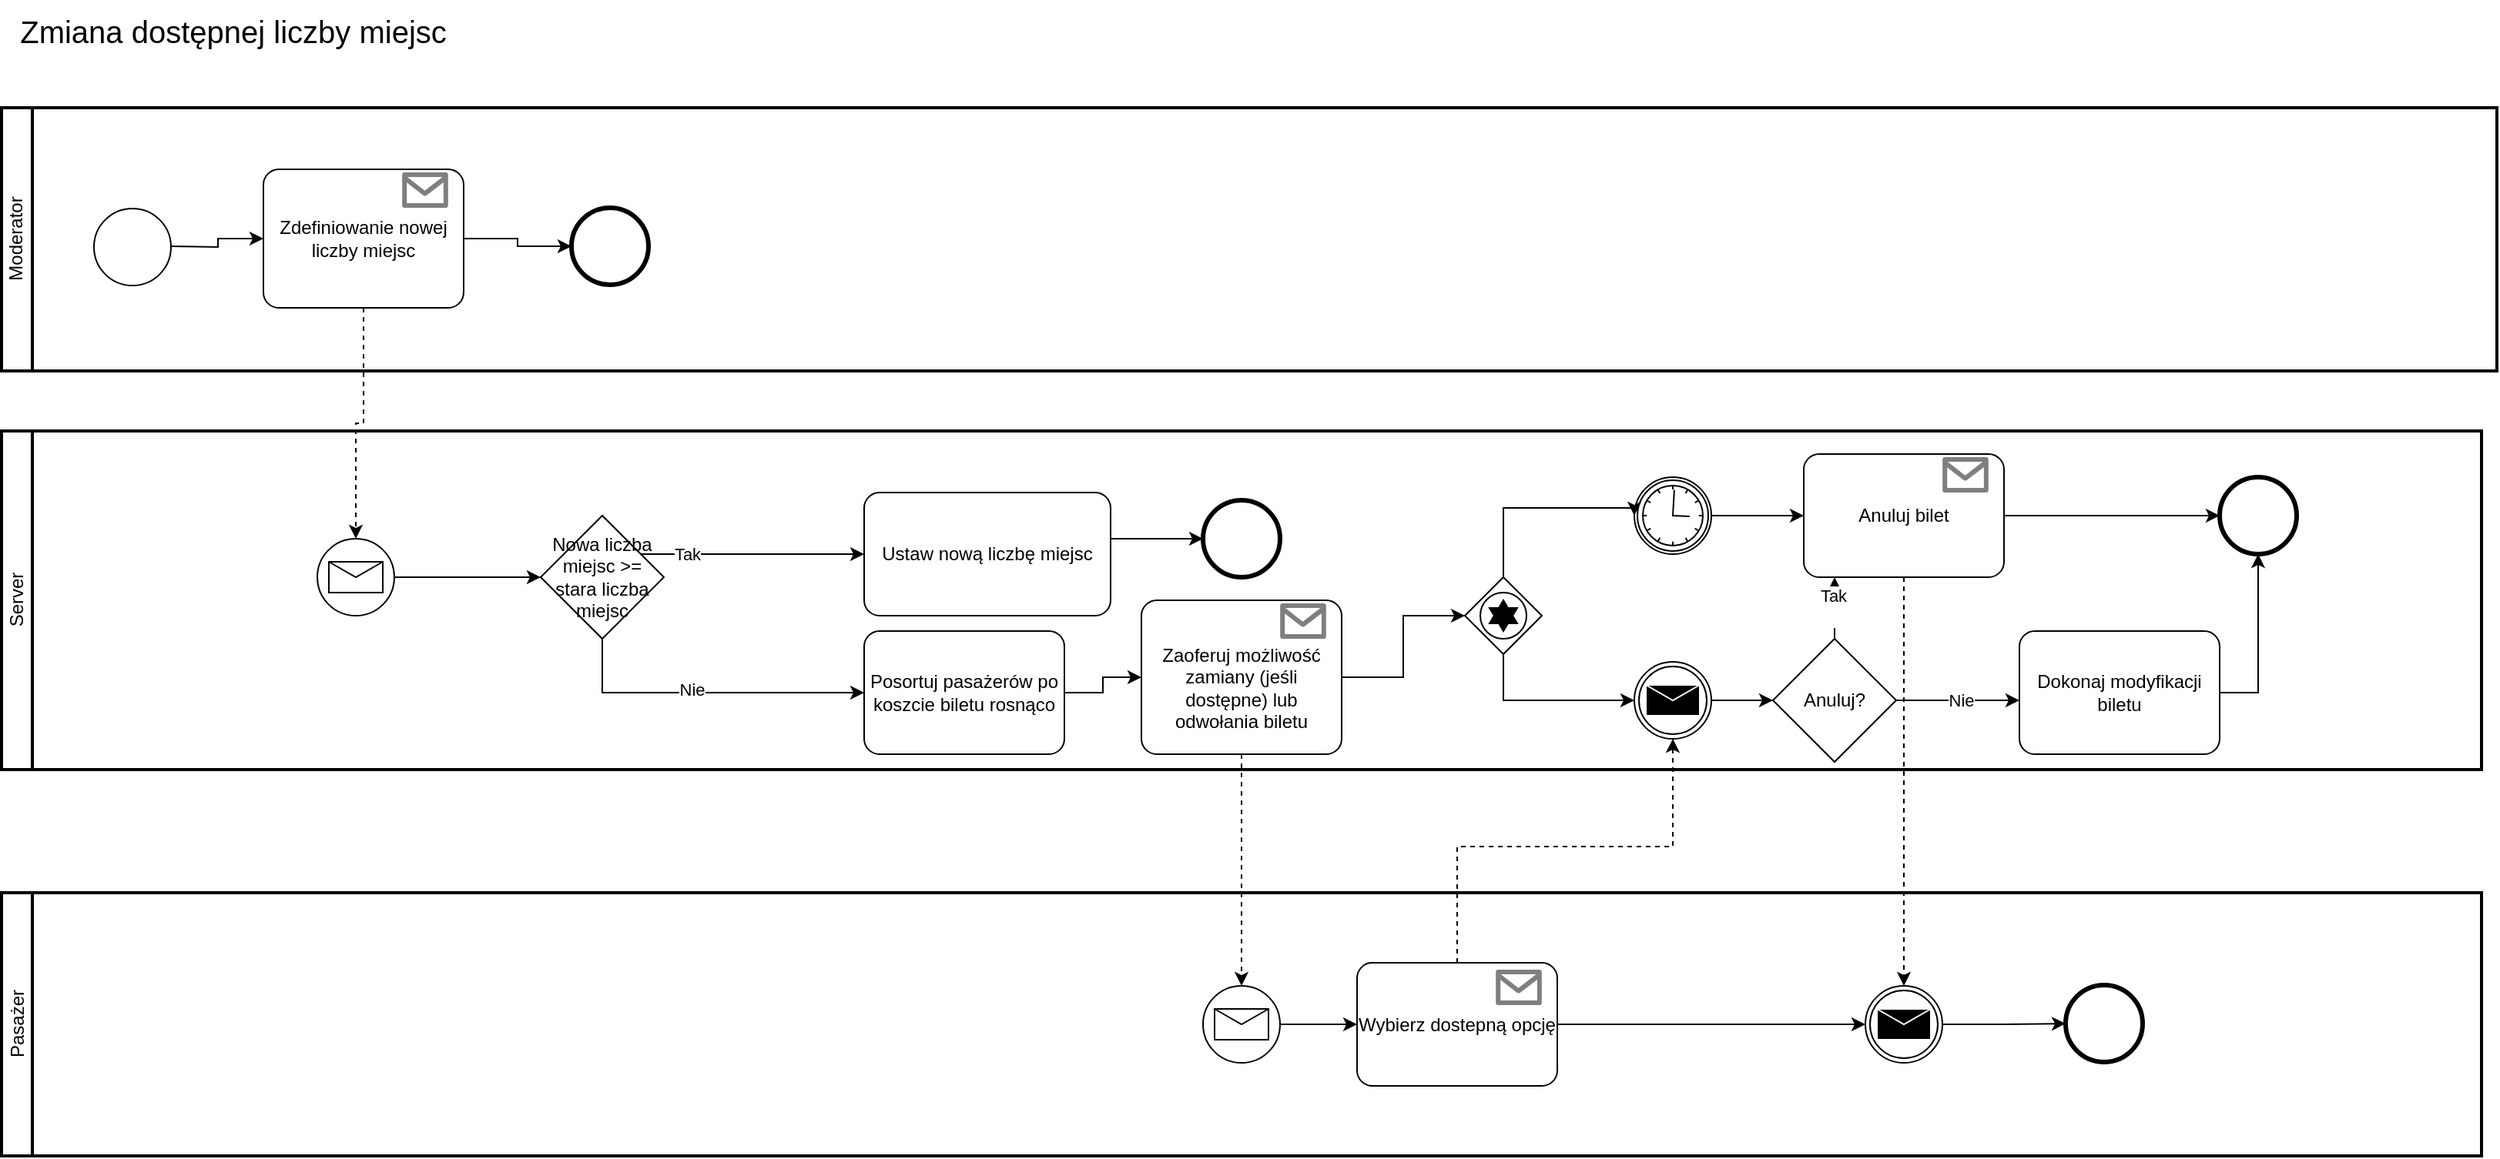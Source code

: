 <mxfile version="24.1.0" type="device">
  <diagram name="Page-1" id="2a216829-ef6e-dabb-86c1-c78162f3ba2b">
    <mxGraphModel dx="2231" dy="1219" grid="1" gridSize="10" guides="1" tooltips="1" connect="1" arrows="1" fold="1" page="1" pageScale="1" pageWidth="850" pageHeight="1100" background="none" math="0" shadow="0">
      <root>
        <mxCell id="0" />
        <mxCell id="1" parent="0" />
        <mxCell id="paOFy_psLyj11XpTuuCn-1" value="Moderator" style="swimlane;html=1;startSize=20;fontStyle=0;collapsible=0;horizontal=0;swimlaneLine=1;swimlaneFillColor=#ffffff;strokeWidth=2;" parent="1" vertex="1">
          <mxGeometry x="70" y="1000" width="1620" height="171" as="geometry" />
        </mxCell>
        <mxCell id="paOFy_psLyj11XpTuuCn-3" value="Zdefiniowanie nowej liczby miejsc" style="points=[[0.25,0,0],[0.5,0,0],[0.75,0,0],[1,0.25,0],[1,0.5,0],[1,0.75,0],[0.75,1,0],[0.5,1,0],[0.25,1,0],[0,0.75,0],[0,0.5,0],[0,0.25,0]];shape=mxgraph.bpmn.task;whiteSpace=wrap;rectStyle=rounded;size=10;taskMarker=abstract;fontSize=12;" parent="paOFy_psLyj11XpTuuCn-1" vertex="1">
          <mxGeometry x="170" y="40" width="130" height="90" as="geometry" />
        </mxCell>
        <mxCell id="paOFy_psLyj11XpTuuCn-6" style="edgeStyle=orthogonalEdgeStyle;rounded=0;orthogonalLoop=1;jettySize=auto;html=1;entryX=0;entryY=0.5;entryDx=0;entryDy=0;entryPerimeter=0;" parent="paOFy_psLyj11XpTuuCn-1" target="paOFy_psLyj11XpTuuCn-3" edge="1">
          <mxGeometry relative="1" as="geometry">
            <mxPoint x="110" y="90" as="sourcePoint" />
          </mxGeometry>
        </mxCell>
        <mxCell id="paOFy_psLyj11XpTuuCn-74" value="" style="points=[[0.145,0.145,0],[0.5,0,0],[0.855,0.145,0],[1,0.5,0],[0.855,0.855,0],[0.5,1,0],[0.145,0.855,0],[0,0.5,0]];shape=mxgraph.bpmn.event;html=1;verticalLabelPosition=bottom;labelBackgroundColor=#ffffff;verticalAlign=top;align=center;perimeter=ellipsePerimeter;outlineConnect=0;aspect=fixed;outline=standard;symbol=general;" parent="paOFy_psLyj11XpTuuCn-1" vertex="1">
          <mxGeometry x="60" y="65.5" width="50" height="50" as="geometry" />
        </mxCell>
        <mxCell id="paOFy_psLyj11XpTuuCn-130" value="" style="points=[[0.145,0.145,0],[0.5,0,0],[0.855,0.145,0],[1,0.5,0],[0.855,0.855,0],[0.5,1,0],[0.145,0.855,0],[0,0.5,0]];shape=mxgraph.bpmn.event;html=1;verticalLabelPosition=bottom;labelBackgroundColor=#ffffff;verticalAlign=top;align=center;perimeter=ellipsePerimeter;outlineConnect=0;aspect=fixed;outline=end;symbol=terminate2;" parent="paOFy_psLyj11XpTuuCn-1" vertex="1">
          <mxGeometry x="370" y="65" width="50" height="50" as="geometry" />
        </mxCell>
        <mxCell id="paOFy_psLyj11XpTuuCn-131" style="edgeStyle=orthogonalEdgeStyle;rounded=0;orthogonalLoop=1;jettySize=auto;html=1;entryX=0;entryY=0.5;entryDx=0;entryDy=0;entryPerimeter=0;" parent="paOFy_psLyj11XpTuuCn-1" source="paOFy_psLyj11XpTuuCn-3" target="paOFy_psLyj11XpTuuCn-130" edge="1">
          <mxGeometry relative="1" as="geometry" />
        </mxCell>
        <mxCell id="QOZ_CAu-3n6BjOmdu_a1-2" value="" style="verticalLabelPosition=bottom;html=1;verticalAlign=top;align=center;strokeColor=none;fillColor=#000000;shape=mxgraph.azure.message;pointerEvents=1;" vertex="1" parent="paOFy_psLyj11XpTuuCn-1">
          <mxGeometry x="260" y="42" width="30" height="23" as="geometry" />
        </mxCell>
        <mxCell id="paOFy_psLyj11XpTuuCn-7" value="&lt;span style=&quot;font-size: 20px;&quot;&gt;Zmiana dostępnej liczby miejsc&lt;/span&gt;" style="text;html=1;align=center;verticalAlign=middle;resizable=0;points=[];autosize=1;strokeColor=none;fillColor=none;" parent="1" vertex="1">
          <mxGeometry x="70" y="930" width="300" height="40" as="geometry" />
        </mxCell>
        <mxCell id="paOFy_psLyj11XpTuuCn-8" value="Server" style="swimlane;html=1;startSize=20;fontStyle=0;collapsible=0;horizontal=0;swimlaneLine=1;swimlaneFillColor=#ffffff;strokeWidth=2;" parent="1" vertex="1">
          <mxGeometry x="70" y="1210" width="1610" height="220" as="geometry" />
        </mxCell>
        <mxCell id="paOFy_psLyj11XpTuuCn-77" style="edgeStyle=orthogonalEdgeStyle;rounded=0;orthogonalLoop=1;jettySize=auto;html=1;" parent="paOFy_psLyj11XpTuuCn-8" source="paOFy_psLyj11XpTuuCn-73" target="paOFy_psLyj11XpTuuCn-78" edge="1">
          <mxGeometry relative="1" as="geometry">
            <mxPoint x="340" y="95" as="targetPoint" />
          </mxGeometry>
        </mxCell>
        <mxCell id="paOFy_psLyj11XpTuuCn-73" value="" style="points=[[0.145,0.145,0],[0.5,0,0],[0.855,0.145,0],[1,0.5,0],[0.855,0.855,0],[0.5,1,0],[0.145,0.855,0],[0,0.5,0]];shape=mxgraph.bpmn.event;html=1;verticalLabelPosition=bottom;labelBackgroundColor=#ffffff;verticalAlign=top;align=center;perimeter=ellipsePerimeter;outlineConnect=0;aspect=fixed;outline=standard;symbol=message;" parent="paOFy_psLyj11XpTuuCn-8" vertex="1">
          <mxGeometry x="205" y="70" width="50" height="50" as="geometry" />
        </mxCell>
        <mxCell id="paOFy_psLyj11XpTuuCn-80" style="edgeStyle=orthogonalEdgeStyle;rounded=0;orthogonalLoop=1;jettySize=auto;html=1;" parent="paOFy_psLyj11XpTuuCn-8" source="paOFy_psLyj11XpTuuCn-78" target="paOFy_psLyj11XpTuuCn-79" edge="1">
          <mxGeometry relative="1" as="geometry">
            <Array as="points">
              <mxPoint x="460" y="80" />
              <mxPoint x="460" y="80" />
            </Array>
          </mxGeometry>
        </mxCell>
        <mxCell id="paOFy_psLyj11XpTuuCn-81" value="Tak" style="edgeLabel;html=1;align=center;verticalAlign=middle;resizable=0;points=[];" parent="paOFy_psLyj11XpTuuCn-80" vertex="1" connectable="0">
          <mxGeometry x="0.277" y="3" relative="1" as="geometry">
            <mxPoint x="-63" y="3" as="offset" />
          </mxGeometry>
        </mxCell>
        <mxCell id="paOFy_psLyj11XpTuuCn-84" style="edgeStyle=orthogonalEdgeStyle;rounded=0;orthogonalLoop=1;jettySize=auto;html=1;" parent="paOFy_psLyj11XpTuuCn-8" source="paOFy_psLyj11XpTuuCn-78" target="paOFy_psLyj11XpTuuCn-83" edge="1">
          <mxGeometry relative="1" as="geometry">
            <Array as="points">
              <mxPoint x="390" y="170" />
            </Array>
          </mxGeometry>
        </mxCell>
        <mxCell id="paOFy_psLyj11XpTuuCn-85" value="Nie" style="edgeLabel;html=1;align=center;verticalAlign=middle;resizable=0;points=[];" parent="paOFy_psLyj11XpTuuCn-84" vertex="1" connectable="0">
          <mxGeometry x="-0.093" y="2" relative="1" as="geometry">
            <mxPoint as="offset" />
          </mxGeometry>
        </mxCell>
        <mxCell id="paOFy_psLyj11XpTuuCn-78" value="Nowa liczba miejsc &amp;gt;= stara liczba miejsc" style="rhombus;whiteSpace=wrap;html=1;" parent="paOFy_psLyj11XpTuuCn-8" vertex="1">
          <mxGeometry x="350" y="55" width="80" height="80" as="geometry" />
        </mxCell>
        <mxCell id="paOFy_psLyj11XpTuuCn-119" style="edgeStyle=orthogonalEdgeStyle;rounded=0;orthogonalLoop=1;jettySize=auto;html=1;" parent="paOFy_psLyj11XpTuuCn-8" source="paOFy_psLyj11XpTuuCn-79" target="paOFy_psLyj11XpTuuCn-118" edge="1">
          <mxGeometry relative="1" as="geometry">
            <Array as="points">
              <mxPoint x="730" y="70" />
              <mxPoint x="730" y="70" />
            </Array>
          </mxGeometry>
        </mxCell>
        <mxCell id="paOFy_psLyj11XpTuuCn-79" value="Ustaw nową liczbę miejsc" style="points=[[0.25,0,0],[0.5,0,0],[0.75,0,0],[1,0.25,0],[1,0.5,0],[1,0.75,0],[0.75,1,0],[0.5,1,0],[0.25,1,0],[0,0.75,0],[0,0.5,0],[0,0.25,0]];shape=mxgraph.bpmn.task;whiteSpace=wrap;rectStyle=rounded;size=10;taskMarker=abstract;fontSize=12;" parent="paOFy_psLyj11XpTuuCn-8" vertex="1">
          <mxGeometry x="560" y="40" width="160" height="80" as="geometry" />
        </mxCell>
        <mxCell id="paOFy_psLyj11XpTuuCn-83" value="Posortuj pasażerów po koszcie biletu rosnąco" style="points=[[0.25,0,0],[0.5,0,0],[0.75,0,0],[1,0.25,0],[1,0.5,0],[1,0.75,0],[0.75,1,0],[0.5,1,0],[0.25,1,0],[0,0.75,0],[0,0.5,0],[0,0.25,0]];shape=mxgraph.bpmn.task;whiteSpace=wrap;rectStyle=rounded;size=10;taskMarker=abstract;fontSize=12;" parent="paOFy_psLyj11XpTuuCn-8" vertex="1">
          <mxGeometry x="560" y="130" width="130" height="80" as="geometry" />
        </mxCell>
        <mxCell id="paOFy_psLyj11XpTuuCn-99" style="edgeStyle=orthogonalEdgeStyle;rounded=0;orthogonalLoop=1;jettySize=auto;html=1;" parent="paOFy_psLyj11XpTuuCn-8" source="paOFy_psLyj11XpTuuCn-87" target="paOFy_psLyj11XpTuuCn-98" edge="1">
          <mxGeometry relative="1" as="geometry" />
        </mxCell>
        <mxCell id="paOFy_psLyj11XpTuuCn-87" value="&#xa;Zaoferuj możliwość zamiany (jeśli dostępne) lub odwołania biletu" style="points=[[0.25,0,0],[0.5,0,0],[0.75,0,0],[1,0.25,0],[1,0.5,0],[1,0.75,0],[0.75,1,0],[0.5,1,0],[0.25,1,0],[0,0.75,0],[0,0.5,0],[0,0.25,0]];shape=mxgraph.bpmn.task;whiteSpace=wrap;rectStyle=rounded;size=10;taskMarker=abstract;fontSize=12;" parent="paOFy_psLyj11XpTuuCn-8" vertex="1">
          <mxGeometry x="740" y="110" width="130" height="100" as="geometry" />
        </mxCell>
        <mxCell id="paOFy_psLyj11XpTuuCn-88" style="edgeStyle=orthogonalEdgeStyle;rounded=0;orthogonalLoop=1;jettySize=auto;html=1;entryX=0;entryY=0.5;entryDx=0;entryDy=0;entryPerimeter=0;" parent="paOFy_psLyj11XpTuuCn-8" source="paOFy_psLyj11XpTuuCn-83" target="paOFy_psLyj11XpTuuCn-87" edge="1">
          <mxGeometry relative="1" as="geometry" />
        </mxCell>
        <mxCell id="paOFy_psLyj11XpTuuCn-103" style="edgeStyle=orthogonalEdgeStyle;rounded=0;orthogonalLoop=1;jettySize=auto;html=1;entryX=0;entryY=0.5;entryDx=0;entryDy=0;entryPerimeter=0;" parent="paOFy_psLyj11XpTuuCn-8" source="paOFy_psLyj11XpTuuCn-94" target="paOFy_psLyj11XpTuuCn-104" edge="1">
          <mxGeometry relative="1" as="geometry">
            <mxPoint x="1160" y="155" as="targetPoint" />
          </mxGeometry>
        </mxCell>
        <mxCell id="paOFy_psLyj11XpTuuCn-94" value="" style="points=[[0.145,0.145,0],[0.5,0,0],[0.855,0.145,0],[1,0.5,0],[0.855,0.855,0],[0.5,1,0],[0.145,0.855,0],[0,0.5,0]];shape=mxgraph.bpmn.event;html=1;verticalLabelPosition=bottom;labelBackgroundColor=#ffffff;verticalAlign=top;align=center;perimeter=ellipsePerimeter;outlineConnect=0;aspect=fixed;outline=catching;symbol=timer;" parent="paOFy_psLyj11XpTuuCn-8" vertex="1">
          <mxGeometry x="1060" y="30" width="50" height="50" as="geometry" />
        </mxCell>
        <mxCell id="paOFy_psLyj11XpTuuCn-102" style="edgeStyle=orthogonalEdgeStyle;rounded=0;orthogonalLoop=1;jettySize=auto;html=1;entryX=0;entryY=0.5;entryDx=0;entryDy=0;entryPerimeter=0;" parent="paOFy_psLyj11XpTuuCn-8" source="paOFy_psLyj11XpTuuCn-98" target="paOFy_psLyj11XpTuuCn-94" edge="1">
          <mxGeometry relative="1" as="geometry">
            <mxPoint x="1060.505" y="50" as="targetPoint" />
            <Array as="points">
              <mxPoint x="975" y="50" />
              <mxPoint x="1060" y="50" />
            </Array>
          </mxGeometry>
        </mxCell>
        <mxCell id="paOFy_psLyj11XpTuuCn-116" style="edgeStyle=orthogonalEdgeStyle;rounded=0;orthogonalLoop=1;jettySize=auto;html=1;" parent="paOFy_psLyj11XpTuuCn-8" source="paOFy_psLyj11XpTuuCn-98" target="paOFy_psLyj11XpTuuCn-113" edge="1">
          <mxGeometry relative="1" as="geometry">
            <Array as="points">
              <mxPoint x="975" y="175" />
            </Array>
          </mxGeometry>
        </mxCell>
        <mxCell id="paOFy_psLyj11XpTuuCn-98" value="" style="points=[[0.25,0.25,0],[0.5,0,0],[0.75,0.25,0],[1,0.5,0],[0.75,0.75,0],[0.5,1,0],[0.25,0.75,0],[0,0.5,0]];shape=mxgraph.bpmn.gateway2;html=1;verticalLabelPosition=bottom;labelBackgroundColor=#ffffff;verticalAlign=top;align=center;perimeter=rhombusPerimeter;outlineConnect=0;outline=standard;symbol=star;" parent="paOFy_psLyj11XpTuuCn-8" vertex="1">
          <mxGeometry x="950" y="95" width="50" height="50" as="geometry" />
        </mxCell>
        <mxCell id="paOFy_psLyj11XpTuuCn-106" style="edgeStyle=orthogonalEdgeStyle;rounded=0;orthogonalLoop=1;jettySize=auto;html=1;" parent="paOFy_psLyj11XpTuuCn-8" source="paOFy_psLyj11XpTuuCn-104" target="paOFy_psLyj11XpTuuCn-105" edge="1">
          <mxGeometry relative="1" as="geometry" />
        </mxCell>
        <mxCell id="paOFy_psLyj11XpTuuCn-104" value="Anuluj bilet" style="points=[[0.25,0,0],[0.5,0,0],[0.75,0,0],[1,0.25,0],[1,0.5,0],[1,0.75,0],[0.75,1,0],[0.5,1,0],[0.25,1,0],[0,0.75,0],[0,0.5,0],[0,0.25,0]];shape=mxgraph.bpmn.task;whiteSpace=wrap;rectStyle=rounded;size=10;taskMarker=abstract;fontSize=12;" parent="paOFy_psLyj11XpTuuCn-8" vertex="1">
          <mxGeometry x="1170" y="15" width="130" height="80" as="geometry" />
        </mxCell>
        <mxCell id="paOFy_psLyj11XpTuuCn-105" value="" style="points=[[0.145,0.145,0],[0.5,0,0],[0.855,0.145,0],[1,0.5,0],[0.855,0.855,0],[0.5,1,0],[0.145,0.855,0],[0,0.5,0]];shape=mxgraph.bpmn.event;html=1;verticalLabelPosition=bottom;labelBackgroundColor=#ffffff;verticalAlign=top;align=center;perimeter=ellipsePerimeter;outlineConnect=0;aspect=fixed;outline=end;symbol=terminate2;" parent="paOFy_psLyj11XpTuuCn-8" vertex="1">
          <mxGeometry x="1440" y="30" width="50" height="50" as="geometry" />
        </mxCell>
        <mxCell id="paOFy_psLyj11XpTuuCn-123" style="edgeStyle=orthogonalEdgeStyle;rounded=0;orthogonalLoop=1;jettySize=auto;html=1;entryX=0;entryY=0.5;entryDx=0;entryDy=0;" parent="paOFy_psLyj11XpTuuCn-8" source="paOFy_psLyj11XpTuuCn-113" target="paOFy_psLyj11XpTuuCn-122" edge="1">
          <mxGeometry relative="1" as="geometry" />
        </mxCell>
        <mxCell id="paOFy_psLyj11XpTuuCn-113" value="" style="points=[[0.145,0.145,0],[0.5,0,0],[0.855,0.145,0],[1,0.5,0],[0.855,0.855,0],[0.5,1,0],[0.145,0.855,0],[0,0.5,0]];shape=mxgraph.bpmn.event;html=1;verticalLabelPosition=bottom;labelBackgroundColor=#ffffff;verticalAlign=top;align=center;perimeter=ellipsePerimeter;outlineConnect=0;aspect=fixed;outline=throwing;symbol=message;" parent="paOFy_psLyj11XpTuuCn-8" vertex="1">
          <mxGeometry x="1060" y="150" width="50" height="50" as="geometry" />
        </mxCell>
        <mxCell id="paOFy_psLyj11XpTuuCn-118" value="" style="points=[[0.145,0.145,0],[0.5,0,0],[0.855,0.145,0],[1,0.5,0],[0.855,0.855,0],[0.5,1,0],[0.145,0.855,0],[0,0.5,0]];shape=mxgraph.bpmn.event;html=1;verticalLabelPosition=bottom;labelBackgroundColor=#ffffff;verticalAlign=top;align=center;perimeter=ellipsePerimeter;outlineConnect=0;aspect=fixed;outline=end;symbol=terminate2;" parent="paOFy_psLyj11XpTuuCn-8" vertex="1">
          <mxGeometry x="780" y="45" width="50" height="50" as="geometry" />
        </mxCell>
        <mxCell id="paOFy_psLyj11XpTuuCn-128" style="edgeStyle=orthogonalEdgeStyle;rounded=0;orthogonalLoop=1;jettySize=auto;html=1;" parent="paOFy_psLyj11XpTuuCn-8" source="paOFy_psLyj11XpTuuCn-120" target="paOFy_psLyj11XpTuuCn-105" edge="1">
          <mxGeometry relative="1" as="geometry">
            <Array as="points">
              <mxPoint x="1465" y="170" />
            </Array>
          </mxGeometry>
        </mxCell>
        <mxCell id="paOFy_psLyj11XpTuuCn-120" value="Dokonaj modyfikacji biletu" style="points=[[0.25,0,0],[0.5,0,0],[0.75,0,0],[1,0.25,0],[1,0.5,0],[1,0.75,0],[0.75,1,0],[0.5,1,0],[0.25,1,0],[0,0.75,0],[0,0.5,0],[0,0.25,0]];shape=mxgraph.bpmn.task;whiteSpace=wrap;rectStyle=rounded;size=10;taskMarker=abstract;fontSize=12;" parent="paOFy_psLyj11XpTuuCn-8" vertex="1">
          <mxGeometry x="1310" y="130" width="130" height="80" as="geometry" />
        </mxCell>
        <mxCell id="paOFy_psLyj11XpTuuCn-124" style="edgeStyle=orthogonalEdgeStyle;rounded=0;orthogonalLoop=1;jettySize=auto;html=1;" parent="paOFy_psLyj11XpTuuCn-8" source="paOFy_psLyj11XpTuuCn-122" target="paOFy_psLyj11XpTuuCn-104" edge="1">
          <mxGeometry relative="1" as="geometry">
            <Array as="points">
              <mxPoint x="1190" y="100" />
              <mxPoint x="1190" y="100" />
            </Array>
          </mxGeometry>
        </mxCell>
        <mxCell id="paOFy_psLyj11XpTuuCn-126" value="Tak&lt;div&gt;&lt;br&gt;&lt;/div&gt;" style="edgeLabel;html=1;align=center;verticalAlign=middle;resizable=0;points=[];" parent="paOFy_psLyj11XpTuuCn-124" vertex="1" connectable="0">
          <mxGeometry x="0.042" y="1" relative="1" as="geometry">
            <mxPoint as="offset" />
          </mxGeometry>
        </mxCell>
        <mxCell id="paOFy_psLyj11XpTuuCn-125" style="edgeStyle=orthogonalEdgeStyle;rounded=0;orthogonalLoop=1;jettySize=auto;html=1;" parent="paOFy_psLyj11XpTuuCn-8" source="paOFy_psLyj11XpTuuCn-122" target="paOFy_psLyj11XpTuuCn-120" edge="1">
          <mxGeometry relative="1" as="geometry">
            <Array as="points">
              <mxPoint x="1290" y="175" />
              <mxPoint x="1290" y="175" />
            </Array>
          </mxGeometry>
        </mxCell>
        <mxCell id="paOFy_psLyj11XpTuuCn-127" value="Nie" style="edgeLabel;html=1;align=center;verticalAlign=middle;resizable=0;points=[];" parent="paOFy_psLyj11XpTuuCn-125" vertex="1" connectable="0">
          <mxGeometry x="0.046" relative="1" as="geometry">
            <mxPoint as="offset" />
          </mxGeometry>
        </mxCell>
        <mxCell id="paOFy_psLyj11XpTuuCn-122" value="Anuluj?" style="rhombus;whiteSpace=wrap;html=1;" parent="paOFy_psLyj11XpTuuCn-8" vertex="1">
          <mxGeometry x="1150" y="135" width="80" height="80" as="geometry" />
        </mxCell>
        <mxCell id="QOZ_CAu-3n6BjOmdu_a1-3" value="" style="verticalLabelPosition=bottom;html=1;verticalAlign=top;align=center;strokeColor=none;fillColor=#000000;shape=mxgraph.azure.message;pointerEvents=1;" vertex="1" parent="paOFy_psLyj11XpTuuCn-8">
          <mxGeometry x="830" y="112" width="30" height="23" as="geometry" />
        </mxCell>
        <mxCell id="QOZ_CAu-3n6BjOmdu_a1-5" value="" style="verticalLabelPosition=bottom;html=1;verticalAlign=top;align=center;strokeColor=none;fillColor=#000000;shape=mxgraph.azure.message;pointerEvents=1;" vertex="1" parent="paOFy_psLyj11XpTuuCn-8">
          <mxGeometry x="1260" y="17" width="30" height="23" as="geometry" />
        </mxCell>
        <mxCell id="paOFy_psLyj11XpTuuCn-27" style="edgeStyle=orthogonalEdgeStyle;rounded=0;orthogonalLoop=1;jettySize=auto;html=1;entryX=0.5;entryY=1;entryDx=0;entryDy=0;entryPerimeter=0;strokeColor=none;" parent="1" edge="1">
          <mxGeometry relative="1" as="geometry">
            <mxPoint x="870.0" y="1325" as="targetPoint" />
            <mxPoint x="590.0" y="1490" as="sourcePoint" />
          </mxGeometry>
        </mxCell>
        <mxCell id="paOFy_psLyj11XpTuuCn-67" value="Pasażer" style="swimlane;html=1;startSize=20;fontStyle=0;collapsible=0;horizontal=0;swimlaneLine=1;swimlaneFillColor=#ffffff;strokeWidth=2;" parent="1" vertex="1">
          <mxGeometry x="70" y="1510" width="1610" height="171" as="geometry" />
        </mxCell>
        <mxCell id="paOFy_psLyj11XpTuuCn-92" style="edgeStyle=orthogonalEdgeStyle;rounded=0;orthogonalLoop=1;jettySize=auto;html=1;entryX=0;entryY=0.5;entryDx=0;entryDy=0;entryPerimeter=0;" parent="paOFy_psLyj11XpTuuCn-67" source="paOFy_psLyj11XpTuuCn-89" target="paOFy_psLyj11XpTuuCn-93" edge="1">
          <mxGeometry relative="1" as="geometry">
            <mxPoint x="870" y="86" as="targetPoint" />
          </mxGeometry>
        </mxCell>
        <mxCell id="paOFy_psLyj11XpTuuCn-89" value="" style="points=[[0.145,0.145,0],[0.5,0,0],[0.855,0.145,0],[1,0.5,0],[0.855,0.855,0],[0.5,1,0],[0.145,0.855,0],[0,0.5,0]];shape=mxgraph.bpmn.event;html=1;verticalLabelPosition=bottom;labelBackgroundColor=#ffffff;verticalAlign=top;align=center;perimeter=ellipsePerimeter;outlineConnect=0;aspect=fixed;outline=standard;symbol=message;" parent="paOFy_psLyj11XpTuuCn-67" vertex="1">
          <mxGeometry x="780" y="60.5" width="50" height="50" as="geometry" />
        </mxCell>
        <mxCell id="paOFy_psLyj11XpTuuCn-114" style="edgeStyle=orthogonalEdgeStyle;rounded=0;orthogonalLoop=1;jettySize=auto;html=1;" parent="paOFy_psLyj11XpTuuCn-67" source="paOFy_psLyj11XpTuuCn-93" target="paOFy_psLyj11XpTuuCn-109" edge="1">
          <mxGeometry relative="1" as="geometry">
            <mxPoint x="1070" y="85.5" as="targetPoint" />
          </mxGeometry>
        </mxCell>
        <mxCell id="paOFy_psLyj11XpTuuCn-93" value="Wybierz dostepną opcję" style="points=[[0.25,0,0],[0.5,0,0],[0.75,0,0],[1,0.25,0],[1,0.5,0],[1,0.75,0],[0.75,1,0],[0.5,1,0],[0.25,1,0],[0,0.75,0],[0,0.5,0],[0,0.25,0]];shape=mxgraph.bpmn.task;whiteSpace=wrap;rectStyle=rounded;size=10;taskMarker=abstract;fontSize=12;" parent="paOFy_psLyj11XpTuuCn-67" vertex="1">
          <mxGeometry x="880" y="45.5" width="130" height="80" as="geometry" />
        </mxCell>
        <mxCell id="paOFy_psLyj11XpTuuCn-111" style="edgeStyle=orthogonalEdgeStyle;rounded=0;orthogonalLoop=1;jettySize=auto;html=1;entryX=0;entryY=0.5;entryDx=0;entryDy=0;entryPerimeter=0;" parent="paOFy_psLyj11XpTuuCn-67" source="paOFy_psLyj11XpTuuCn-109" target="paOFy_psLyj11XpTuuCn-112" edge="1">
          <mxGeometry relative="1" as="geometry">
            <mxPoint x="1310" y="85.5" as="targetPoint" />
          </mxGeometry>
        </mxCell>
        <mxCell id="paOFy_psLyj11XpTuuCn-109" value="" style="points=[[0.145,0.145,0],[0.5,0,0],[0.855,0.145,0],[1,0.5,0],[0.855,0.855,0],[0.5,1,0],[0.145,0.855,0],[0,0.5,0]];shape=mxgraph.bpmn.event;html=1;verticalLabelPosition=bottom;labelBackgroundColor=#ffffff;verticalAlign=top;align=center;perimeter=ellipsePerimeter;outlineConnect=0;aspect=fixed;outline=throwing;symbol=message;" parent="paOFy_psLyj11XpTuuCn-67" vertex="1">
          <mxGeometry x="1210" y="60.5" width="50" height="50" as="geometry" />
        </mxCell>
        <mxCell id="paOFy_psLyj11XpTuuCn-112" value="" style="points=[[0.145,0.145,0],[0.5,0,0],[0.855,0.145,0],[1,0.5,0],[0.855,0.855,0],[0.5,1,0],[0.145,0.855,0],[0,0.5,0]];shape=mxgraph.bpmn.event;html=1;verticalLabelPosition=bottom;labelBackgroundColor=#ffffff;verticalAlign=top;align=center;perimeter=ellipsePerimeter;outlineConnect=0;aspect=fixed;outline=end;symbol=terminate2;" parent="paOFy_psLyj11XpTuuCn-67" vertex="1">
          <mxGeometry x="1340" y="60" width="50" height="50" as="geometry" />
        </mxCell>
        <mxCell id="QOZ_CAu-3n6BjOmdu_a1-6" value="" style="verticalLabelPosition=bottom;html=1;verticalAlign=top;align=center;strokeColor=none;fillColor=#000000;shape=mxgraph.azure.message;pointerEvents=1;" vertex="1" parent="paOFy_psLyj11XpTuuCn-67">
          <mxGeometry x="970" y="50" width="30" height="23" as="geometry" />
        </mxCell>
        <mxCell id="paOFy_psLyj11XpTuuCn-75" style="edgeStyle=orthogonalEdgeStyle;rounded=0;orthogonalLoop=1;jettySize=auto;html=1;dashed=1;" parent="1" source="paOFy_psLyj11XpTuuCn-3" target="paOFy_psLyj11XpTuuCn-73" edge="1">
          <mxGeometry relative="1" as="geometry" />
        </mxCell>
        <mxCell id="paOFy_psLyj11XpTuuCn-90" style="edgeStyle=orthogonalEdgeStyle;rounded=0;orthogonalLoop=1;jettySize=auto;html=1;dashed=1;" parent="1" source="paOFy_psLyj11XpTuuCn-87" target="paOFy_psLyj11XpTuuCn-89" edge="1">
          <mxGeometry relative="1" as="geometry" />
        </mxCell>
        <mxCell id="paOFy_psLyj11XpTuuCn-108" style="edgeStyle=orthogonalEdgeStyle;rounded=0;orthogonalLoop=1;jettySize=auto;html=1;dashed=1;" parent="1" source="paOFy_psLyj11XpTuuCn-104" target="paOFy_psLyj11XpTuuCn-109" edge="1">
          <mxGeometry relative="1" as="geometry">
            <mxPoint x="1300" y="1570.5" as="targetPoint" />
          </mxGeometry>
        </mxCell>
        <mxCell id="paOFy_psLyj11XpTuuCn-117" style="edgeStyle=orthogonalEdgeStyle;rounded=0;orthogonalLoop=1;jettySize=auto;html=1;entryX=0.5;entryY=1;entryDx=0;entryDy=0;entryPerimeter=0;dashed=1;" parent="1" source="paOFy_psLyj11XpTuuCn-93" target="paOFy_psLyj11XpTuuCn-113" edge="1">
          <mxGeometry relative="1" as="geometry">
            <Array as="points">
              <mxPoint x="1015" y="1480" />
              <mxPoint x="1155" y="1480" />
            </Array>
          </mxGeometry>
        </mxCell>
      </root>
    </mxGraphModel>
  </diagram>
</mxfile>
